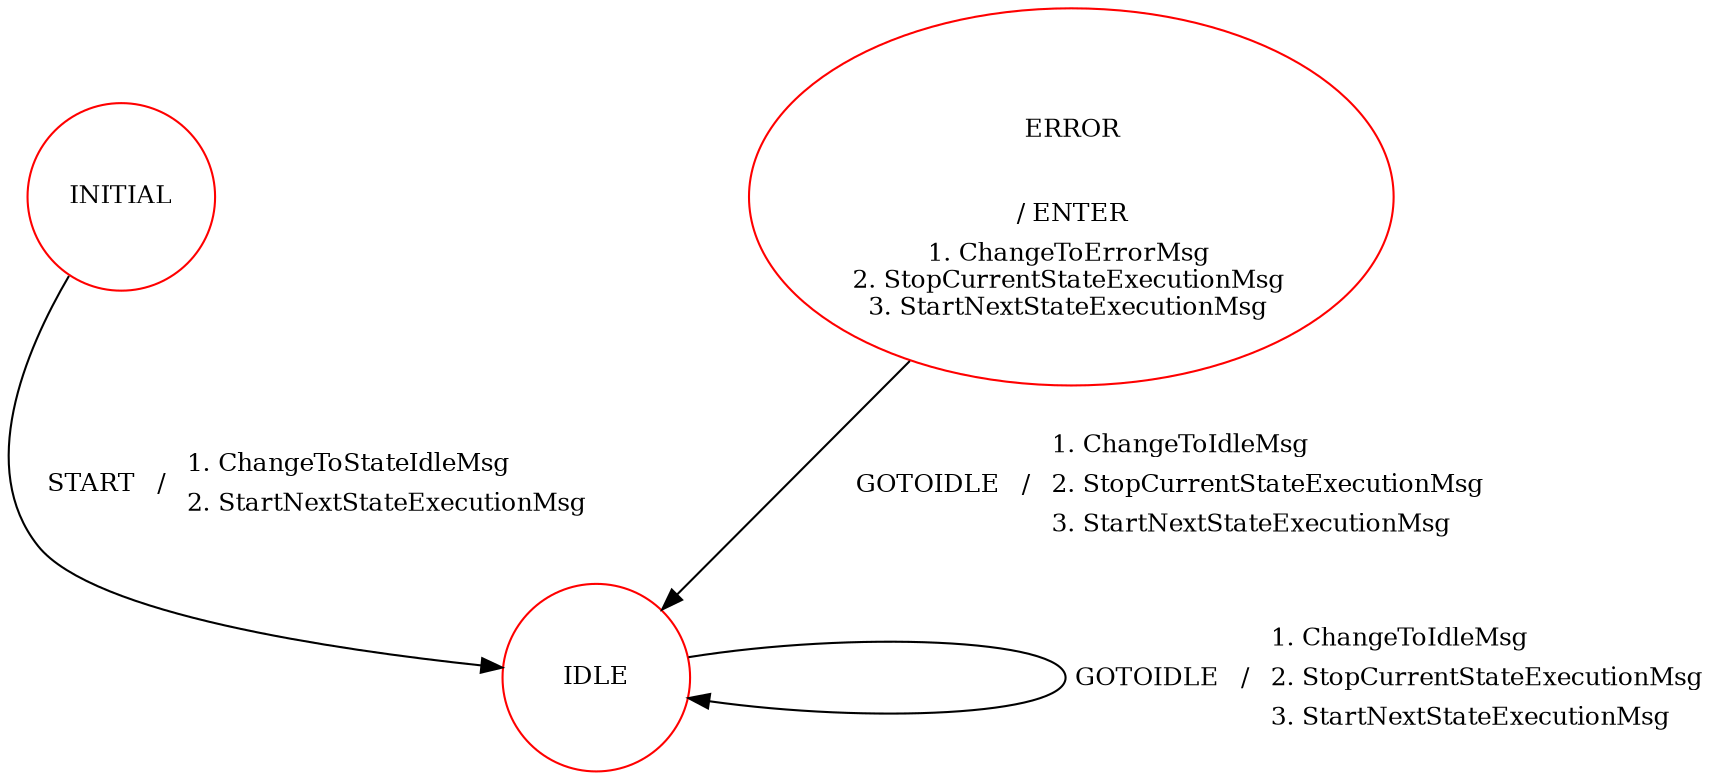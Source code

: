 digraph G {
rankdir=TD
nodesep=2.5
"INITIAL" [margin=0, style=filled, fillcolor=white, color=red,label=<<TABLE border="0" cellborder="0"><TR><TD width="60" height="60"><font point-size="12">INITIAL</font></TD></TR></TABLE>>]
"IDLE" [margin=0, style=filled, fillcolor=white, color=red,label=<<TABLE border="0" cellborder="0"><TR><TD width="60" height="60"><font point-size="12">IDLE</font></TD></TR></TABLE>>]
"ERROR" [margin=0, style=filled, fillcolor=white, color=red,label=<<TABLE border="0" cellborder="0"><TR><TD width="60" height="60"><font point-size="12">ERROR</font></TD></TR><TR><TD><font point-size="12"> / ENTER </font></TD></TR><TR><TD><font point-size="12">1. ChangeToErrorMsg <BR/>2. StopCurrentStateExecutionMsg <BR/>3. StartNextStateExecutionMsg <BR/></font></TD></TR></TABLE>>]
"INITIAL"->"IDLE" [label= <<TABLE border="0" cellborder="0"><TR><TD ROWSPAN="2"><font point-size="12">START</font></TD><TD ALIGN="CENTER" ROWSPAN="2"><font point-size="12"> / </font></TD><TD ALIGN="LEFT"><font point-size="12">1. ChangeToStateIdleMsg </font></TD></TR><TR><TD ALIGN="LEFT"><font point-size="12">2. StartNextStateExecutionMsg </font></TD></TR></TABLE>>]
"IDLE"->"IDLE" [label= <<TABLE border="0" cellborder="0"><TR><TD ROWSPAN="3"><font point-size="12">GOTOIDLE</font></TD><TD ALIGN="CENTER" ROWSPAN="3"><font point-size="12"> / </font></TD><TD ALIGN="LEFT"><font point-size="12">1. ChangeToIdleMsg </font></TD></TR><TR><TD ALIGN="LEFT"><font point-size="12">2. StopCurrentStateExecutionMsg </font></TD></TR><TR><TD ALIGN="LEFT"><font point-size="12">3. StartNextStateExecutionMsg </font></TD></TR></TABLE>>]
"ERROR"->"IDLE" [label= <<TABLE border="0" cellborder="0"><TR><TD ROWSPAN="3"><font point-size="12">GOTOIDLE</font></TD><TD ALIGN="CENTER" ROWSPAN="3"><font point-size="12"> / </font></TD><TD ALIGN="LEFT"><font point-size="12">1. ChangeToIdleMsg </font></TD></TR><TR><TD ALIGN="LEFT"><font point-size="12">2. StopCurrentStateExecutionMsg </font></TD></TR><TR><TD ALIGN="LEFT"><font point-size="12">3. StartNextStateExecutionMsg </font></TD></TR></TABLE>>]
}
